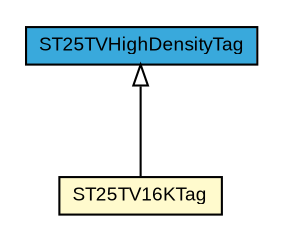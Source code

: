 #!/usr/local/bin/dot
#
# Class diagram 
# Generated by UMLGraph version R5_7_2-3-gee82a7 (http://www.umlgraph.org/)
#

digraph G {
	edge [fontname="arial",fontsize=10,labelfontname="arial",labelfontsize=10];
	node [fontname="arial",fontsize=10,shape=plaintext];
	nodesep=0.25;
	ranksep=0.5;
	// com.st.st25sdk.type5.st25dv.ST25TVHighDensityTag
	c38681 [label=<<table title="com.st.st25sdk.type5.st25dv.ST25TVHighDensityTag" border="0" cellborder="1" cellspacing="0" cellpadding="2" port="p" bgcolor="#39a9dc" href="./ST25TVHighDensityTag.html">
		<tr><td><table border="0" cellspacing="0" cellpadding="1">
<tr><td align="center" balign="center"> ST25TVHighDensityTag </td></tr>
		</table></td></tr>
		</table>>, URL="./ST25TVHighDensityTag.html", fontname="arial", fontcolor="black", fontsize=9.0];
	// com.st.st25sdk.type5.st25dv.ST25TV16KTag
	c38684 [label=<<table title="com.st.st25sdk.type5.st25dv.ST25TV16KTag" border="0" cellborder="1" cellspacing="0" cellpadding="2" port="p" bgcolor="lemonChiffon" href="./ST25TV16KTag.html">
		<tr><td><table border="0" cellspacing="0" cellpadding="1">
<tr><td align="center" balign="center"> ST25TV16KTag </td></tr>
		</table></td></tr>
		</table>>, URL="./ST25TV16KTag.html", fontname="arial", fontcolor="black", fontsize=9.0];
	//com.st.st25sdk.type5.st25dv.ST25TV16KTag extends com.st.st25sdk.type5.st25dv.ST25TVHighDensityTag
	c38681:p -> c38684:p [dir=back,arrowtail=empty];
}

